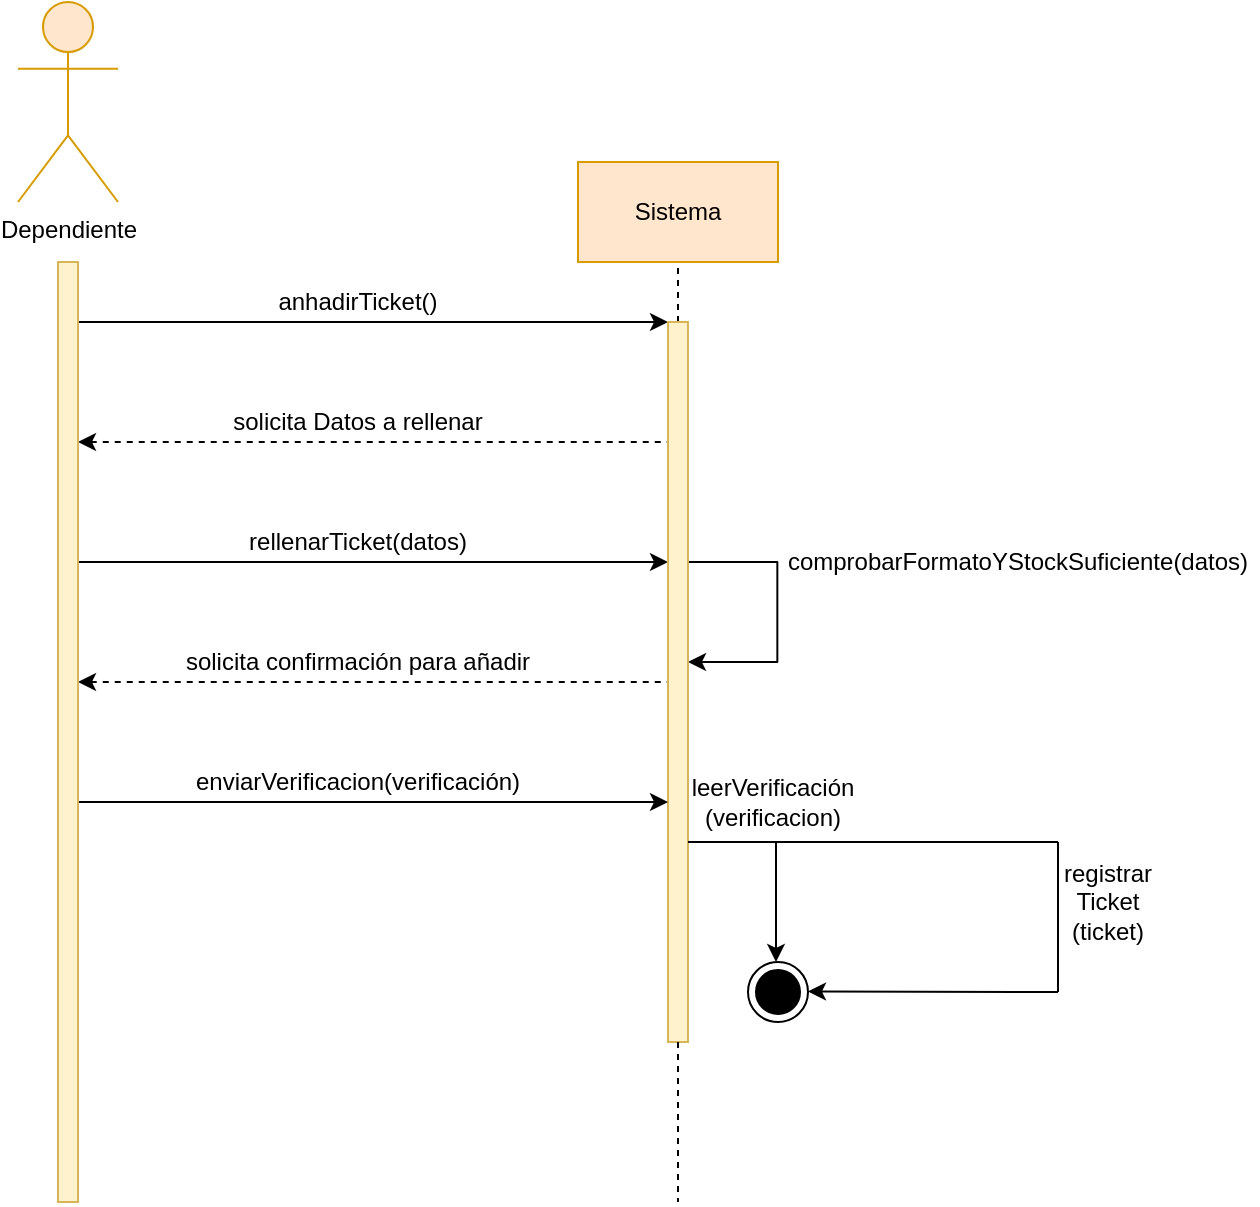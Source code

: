 <mxfile version="13.9.9" type="device"><diagram id="TDkn-K1D5oziaIA7IJEV" name="Página-1"><mxGraphModel dx="1086" dy="806" grid="1" gridSize="10" guides="1" tooltips="1" connect="1" arrows="1" fold="1" page="1" pageScale="1" pageWidth="827" pageHeight="1169" math="0" shadow="0"><root><mxCell id="0"/><mxCell id="1" parent="0"/><mxCell id="bAlbX8f5bFyJUTr209Pt-1" value="Dependiente" style="shape=umlActor;verticalLabelPosition=bottom;verticalAlign=top;html=1;outlineConnect=0;fillColor=#ffe6cc;strokeColor=#d79b00;" parent="1" vertex="1"><mxGeometry x="80" y="40" width="50" height="100" as="geometry"/></mxCell><mxCell id="bAlbX8f5bFyJUTr209Pt-2" value="Sistema" style="rounded=0;whiteSpace=wrap;html=1;fillColor=#ffe6cc;strokeColor=#d79b00;" parent="1" vertex="1"><mxGeometry x="360" y="120" width="100" height="50" as="geometry"/></mxCell><mxCell id="bAlbX8f5bFyJUTr209Pt-5" value="" style="endArrow=none;dashed=1;html=1;exitX=0.5;exitY=0;exitDx=0;exitDy=0;" parent="1" source="bAlbX8f5bFyJUTr209Pt-4" edge="1"><mxGeometry width="50" height="50" relative="1" as="geometry"><mxPoint x="430" y="170" as="sourcePoint"/><mxPoint x="410" y="170" as="targetPoint"/></mxGeometry></mxCell><mxCell id="bAlbX8f5bFyJUTr209Pt-6" value="" style="endArrow=classic;html=1;" parent="1" edge="1"><mxGeometry width="50" height="50" relative="1" as="geometry"><mxPoint x="105" y="200" as="sourcePoint"/><mxPoint x="405" y="200" as="targetPoint"/></mxGeometry></mxCell><mxCell id="bAlbX8f5bFyJUTr209Pt-7" value="anhadirTicket()" style="text;html=1;strokeColor=none;fillColor=none;align=center;verticalAlign=middle;whiteSpace=wrap;rounded=0;" parent="1" vertex="1"><mxGeometry x="180" y="180" width="140" height="20" as="geometry"/></mxCell><mxCell id="bAlbX8f5bFyJUTr209Pt-8" value="" style="endArrow=none;html=1;dashed=1;startArrow=classic;startFill=1;endFill=0;" parent="1" edge="1"><mxGeometry width="50" height="50" relative="1" as="geometry"><mxPoint x="110" y="260" as="sourcePoint"/><mxPoint x="410" y="260" as="targetPoint"/></mxGeometry></mxCell><mxCell id="bAlbX8f5bFyJUTr209Pt-9" value="" style="endArrow=classic;html=1;" parent="1" edge="1"><mxGeometry width="50" height="50" relative="1" as="geometry"><mxPoint x="105" y="320" as="sourcePoint"/><mxPoint x="405" y="320" as="targetPoint"/></mxGeometry></mxCell><mxCell id="bAlbX8f5bFyJUTr209Pt-10" value="" style="endArrow=none;html=1;dashed=1;startArrow=classic;startFill=1;endFill=0;" parent="1" edge="1"><mxGeometry width="50" height="50" relative="1" as="geometry"><mxPoint x="110" y="380" as="sourcePoint"/><mxPoint x="410" y="380" as="targetPoint"/></mxGeometry></mxCell><mxCell id="bAlbX8f5bFyJUTr209Pt-11" value="solicita Datos a rellenar" style="text;html=1;strokeColor=none;fillColor=none;align=center;verticalAlign=middle;whiteSpace=wrap;rounded=0;" parent="1" vertex="1"><mxGeometry x="180" y="240" width="140" height="20" as="geometry"/></mxCell><mxCell id="bAlbX8f5bFyJUTr209Pt-12" value="rellenarTicket(datos)" style="text;html=1;strokeColor=none;fillColor=none;align=center;verticalAlign=middle;whiteSpace=wrap;rounded=0;" parent="1" vertex="1"><mxGeometry x="175" y="300" width="150" height="20" as="geometry"/></mxCell><mxCell id="bAlbX8f5bFyJUTr209Pt-14" value="" style="endArrow=none;html=1;" parent="1" edge="1"><mxGeometry width="50" height="50" relative="1" as="geometry"><mxPoint x="415" y="320" as="sourcePoint"/><mxPoint x="460" y="320" as="targetPoint"/></mxGeometry></mxCell><mxCell id="bAlbX8f5bFyJUTr209Pt-15" value="" style="endArrow=none;html=1;startArrow=classic;startFill=1;" parent="1" edge="1"><mxGeometry width="50" height="50" relative="1" as="geometry"><mxPoint x="415" y="370" as="sourcePoint"/><mxPoint x="460" y="370" as="targetPoint"/></mxGeometry></mxCell><mxCell id="bAlbX8f5bFyJUTr209Pt-16" value="" style="endArrow=none;html=1;" parent="1" edge="1"><mxGeometry width="50" height="50" relative="1" as="geometry"><mxPoint x="459.67" y="370" as="sourcePoint"/><mxPoint x="459.67" y="320" as="targetPoint"/></mxGeometry></mxCell><mxCell id="bAlbX8f5bFyJUTr209Pt-17" value="comprobarFormatoYStockSuficiente(datos)" style="text;html=1;strokeColor=none;fillColor=none;align=center;verticalAlign=middle;whiteSpace=wrap;rounded=0;" parent="1" vertex="1"><mxGeometry x="460" y="310" width="240" height="20" as="geometry"/></mxCell><mxCell id="bAlbX8f5bFyJUTr209Pt-19" value="solicita confirmación para añadir" style="text;html=1;strokeColor=none;fillColor=none;align=center;verticalAlign=middle;whiteSpace=wrap;rounded=0;" parent="1" vertex="1"><mxGeometry x="155" y="360" width="190" height="20" as="geometry"/></mxCell><mxCell id="bAlbX8f5bFyJUTr209Pt-4" value="" style="rounded=0;whiteSpace=wrap;html=1;fillColor=#fff2cc;strokeColor=#d6b656;" parent="1" vertex="1"><mxGeometry x="405" y="200" width="10" height="360" as="geometry"/></mxCell><mxCell id="v9csdOj261lQRgGqeWxx-9" value="" style="group" parent="1" vertex="1" connectable="0"><mxGeometry x="105" y="420" width="565" height="130" as="geometry"/></mxCell><mxCell id="bAlbX8f5bFyJUTr209Pt-24" value="" style="endArrow=classic;html=1;" parent="v9csdOj261lQRgGqeWxx-9" edge="1"><mxGeometry width="50" height="50" relative="1" as="geometry"><mxPoint y="20" as="sourcePoint"/><mxPoint x="300" y="20" as="targetPoint"/></mxGeometry></mxCell><mxCell id="bAlbX8f5bFyJUTr209Pt-25" value="enviarVerificacion(verificación)" style="text;html=1;strokeColor=none;fillColor=none;align=center;verticalAlign=middle;whiteSpace=wrap;rounded=0;" parent="v9csdOj261lQRgGqeWxx-9" vertex="1"><mxGeometry x="70" width="150" height="20" as="geometry"/></mxCell><mxCell id="bAlbX8f5bFyJUTr209Pt-27" value="leerVerificación&lt;br&gt;(verificacion)" style="text;html=1;strokeColor=none;fillColor=none;align=center;verticalAlign=middle;whiteSpace=wrap;rounded=0;" parent="v9csdOj261lQRgGqeWxx-9" vertex="1"><mxGeometry x="280" y="10" width="145" height="20" as="geometry"/></mxCell><mxCell id="v9csdOj261lQRgGqeWxx-3" value="" style="endArrow=none;html=1;" parent="v9csdOj261lQRgGqeWxx-9" edge="1"><mxGeometry width="50" height="50" relative="1" as="geometry"><mxPoint x="310" y="40" as="sourcePoint"/><mxPoint x="495" y="40" as="targetPoint"/></mxGeometry></mxCell><mxCell id="v9csdOj261lQRgGqeWxx-4" value="" style="group" parent="v9csdOj261lQRgGqeWxx-9" vertex="1" connectable="0"><mxGeometry x="340" y="60" width="85" height="70" as="geometry"/></mxCell><mxCell id="bAlbX8f5bFyJUTr209Pt-32" value="" style="endArrow=none;html=1;startArrow=classic;startFill=1;" parent="v9csdOj261lQRgGqeWxx-4" edge="1"><mxGeometry x="-31" width="50" height="50" as="geometry"><mxPoint x="14" y="40" as="sourcePoint"/><mxPoint x="14" y="-20" as="targetPoint"/></mxGeometry></mxCell><mxCell id="v9csdOj261lQRgGqeWxx-1" value="" style="ellipse;html=1;shape=endState;fillColor=#000000;" parent="v9csdOj261lQRgGqeWxx-4" vertex="1"><mxGeometry y="40" width="30" height="30" as="geometry"/></mxCell><mxCell id="bAlbX8f5bFyJUTr209Pt-30" value="" style="endArrow=none;html=1;startArrow=classic;startFill=1;" parent="v9csdOj261lQRgGqeWxx-4" edge="1"><mxGeometry x="30" y="54.76" width="50" height="50" as="geometry"><mxPoint x="30" y="54.76" as="sourcePoint"/><mxPoint x="155" y="55" as="targetPoint"/></mxGeometry></mxCell><mxCell id="v9csdOj261lQRgGqeWxx-5" value="" style="endArrow=none;html=1;exitX=0.5;exitY=0;exitDx=0;exitDy=0;" parent="v9csdOj261lQRgGqeWxx-9" edge="1"><mxGeometry width="50" height="50" relative="1" as="geometry"><mxPoint x="495" y="115" as="sourcePoint"/><mxPoint x="495" y="40" as="targetPoint"/></mxGeometry></mxCell><mxCell id="bAlbX8f5bFyJUTr209Pt-13" value="registrar&lt;br&gt;Ticket&lt;br&gt;(ticket)" style="text;html=1;strokeColor=none;fillColor=none;align=center;verticalAlign=middle;whiteSpace=wrap;rounded=0;" parent="v9csdOj261lQRgGqeWxx-9" vertex="1"><mxGeometry x="475" y="60" width="90" height="20" as="geometry"/></mxCell><mxCell id="bAlbX8f5bFyJUTr209Pt-3" value="" style="rounded=0;whiteSpace=wrap;html=1;fillColor=#fff2cc;strokeColor=#d6b656;" parent="1" vertex="1"><mxGeometry x="100" y="170" width="10" height="470" as="geometry"/></mxCell><mxCell id="RqIlmfpLdFX5_k5XwTCJ-1" value="" style="endArrow=none;dashed=1;html=1;exitX=0.5;exitY=1;exitDx=0;exitDy=0;" parent="1" source="bAlbX8f5bFyJUTr209Pt-4" edge="1"><mxGeometry width="50" height="50" relative="1" as="geometry"><mxPoint x="420" y="210" as="sourcePoint"/><mxPoint x="410" y="640" as="targetPoint"/></mxGeometry></mxCell></root></mxGraphModel></diagram></mxfile>